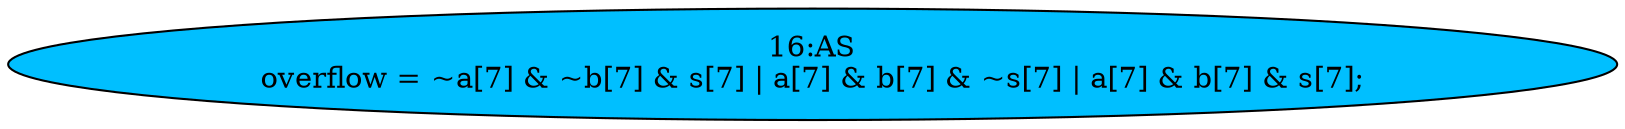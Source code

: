strict digraph "" {
	node [label="\N"];
	"16:AS"	[ast="<pyverilog.vparser.ast.Assign object at 0x7fe4256b1710>",
		def_var="['overflow']",
		fillcolor=deepskyblue,
		label="16:AS
overflow = ~a[7] & ~b[7] & s[7] | a[7] & b[7] & ~s[7] | a[7] & b[7] & s[7];",
		statements="[]",
		style=filled,
		typ=Assign,
		use_var="['a', 'b', 's', 'a', 'b', 's', 'a', 'b', 's']"];
}
